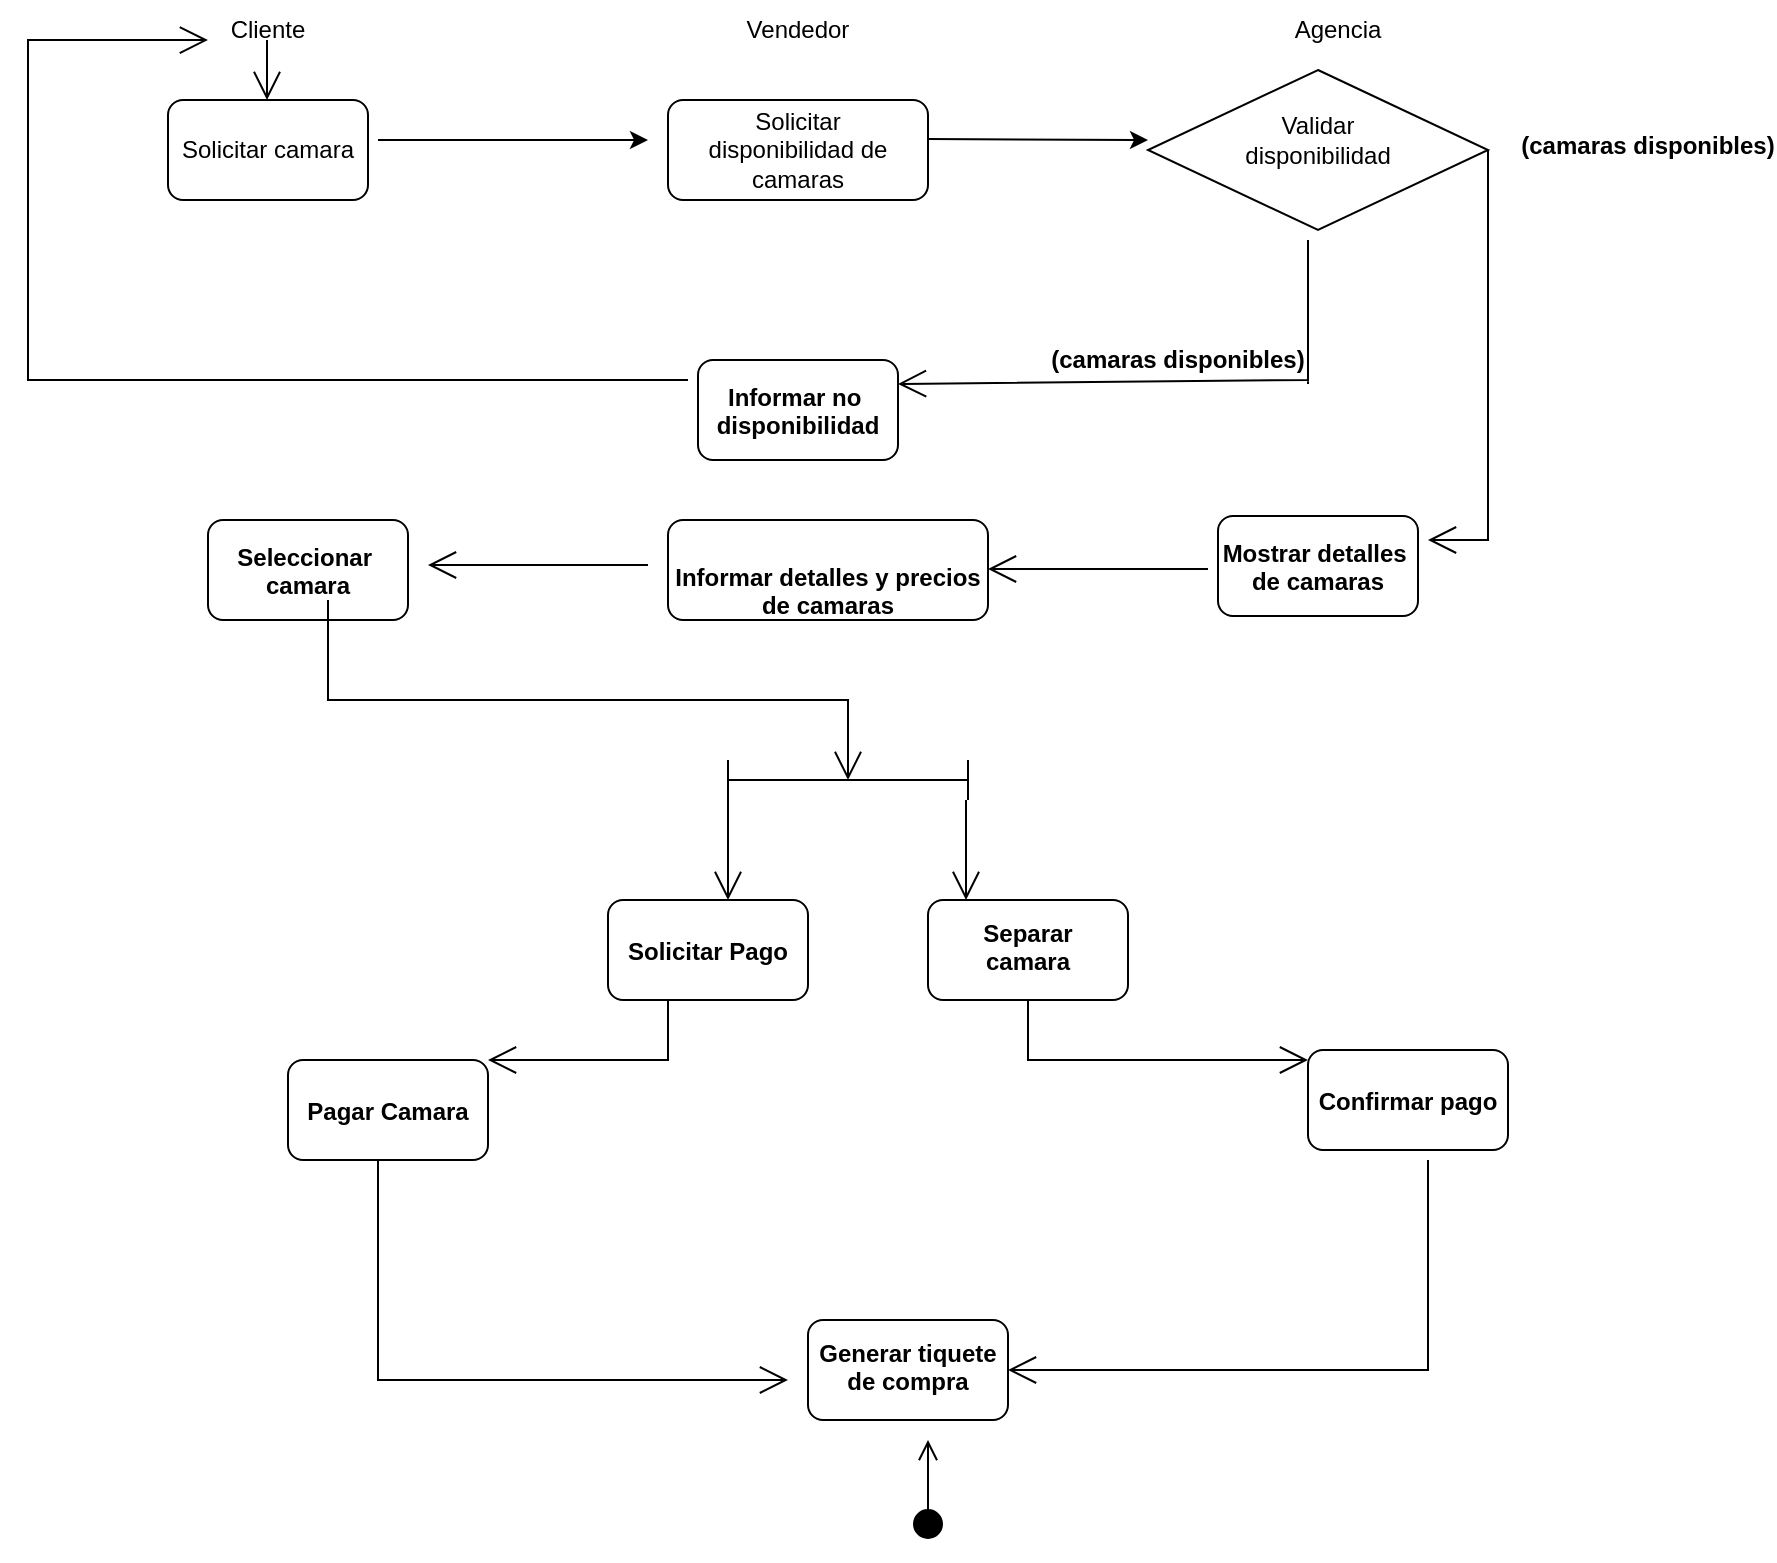 <mxfile version="20.0.1" type="device"><diagram id="LkX5FEb9FuLdIbAoy-IJ" name="Page-1"><mxGraphModel dx="1590" dy="421" grid="1" gridSize="10" guides="1" tooltips="1" connect="1" arrows="1" fold="1" page="1" pageScale="1" pageWidth="827" pageHeight="1169" math="0" shadow="0"><root><mxCell id="0"/><mxCell id="1" parent="0"/><mxCell id="Na-Y1HB_MQ1IS3nxqxlx-1" value="" style="rounded=1;whiteSpace=wrap;html=1;" vertex="1" parent="1"><mxGeometry x="40" y="60" width="100" height="50" as="geometry"/></mxCell><mxCell id="Na-Y1HB_MQ1IS3nxqxlx-2" value="Cliente" style="text;html=1;strokeColor=none;fillColor=none;align=center;verticalAlign=middle;whiteSpace=wrap;rounded=0;" vertex="1" parent="1"><mxGeometry x="35" y="10" width="110" height="30" as="geometry"/></mxCell><mxCell id="Na-Y1HB_MQ1IS3nxqxlx-3" value="Solicitar camara&lt;br&gt;" style="text;html=1;strokeColor=none;fillColor=none;align=center;verticalAlign=middle;whiteSpace=wrap;rounded=0;" vertex="1" parent="1"><mxGeometry x="40" y="70" width="100" height="30" as="geometry"/></mxCell><mxCell id="Na-Y1HB_MQ1IS3nxqxlx-4" value="" style="rounded=1;whiteSpace=wrap;html=1;" vertex="1" parent="1"><mxGeometry x="290" y="60" width="130" height="50" as="geometry"/></mxCell><mxCell id="Na-Y1HB_MQ1IS3nxqxlx-5" value="Solicitar disponibilidad de camaras&lt;br&gt;" style="text;html=1;strokeColor=none;fillColor=none;align=center;verticalAlign=middle;whiteSpace=wrap;rounded=0;" vertex="1" parent="1"><mxGeometry x="305" y="70" width="100" height="30" as="geometry"/></mxCell><mxCell id="Na-Y1HB_MQ1IS3nxqxlx-6" value="Vendedor" style="text;html=1;strokeColor=none;fillColor=none;align=center;verticalAlign=middle;whiteSpace=wrap;rounded=0;" vertex="1" parent="1"><mxGeometry x="300" y="10" width="110" height="30" as="geometry"/></mxCell><mxCell id="Na-Y1HB_MQ1IS3nxqxlx-7" value="" style="rhombus;whiteSpace=wrap;html=1;" vertex="1" parent="1"><mxGeometry x="530" y="45" width="170" height="80" as="geometry"/></mxCell><mxCell id="Na-Y1HB_MQ1IS3nxqxlx-8" value="Validar disponibilidad" style="text;html=1;strokeColor=none;fillColor=none;align=center;verticalAlign=middle;whiteSpace=wrap;rounded=0;" vertex="1" parent="1"><mxGeometry x="585" y="65" width="60" height="30" as="geometry"/></mxCell><mxCell id="Na-Y1HB_MQ1IS3nxqxlx-9" value="Agencia" style="text;html=1;strokeColor=none;fillColor=none;align=center;verticalAlign=middle;whiteSpace=wrap;rounded=0;" vertex="1" parent="1"><mxGeometry x="570" y="10" width="110" height="30" as="geometry"/></mxCell><mxCell id="Na-Y1HB_MQ1IS3nxqxlx-10" value="" style="endArrow=classic;html=1;rounded=0;" edge="1" parent="1"><mxGeometry width="50" height="50" relative="1" as="geometry"><mxPoint x="145" y="80" as="sourcePoint"/><mxPoint x="280" y="80" as="targetPoint"/></mxGeometry></mxCell><mxCell id="Na-Y1HB_MQ1IS3nxqxlx-11" value="" style="endArrow=classic;html=1;rounded=0;" edge="1" parent="1"><mxGeometry width="50" height="50" relative="1" as="geometry"><mxPoint x="420" y="79.5" as="sourcePoint"/><mxPoint x="530" y="80" as="targetPoint"/></mxGeometry></mxCell><mxCell id="Na-Y1HB_MQ1IS3nxqxlx-13" value="" style="endArrow=open;endFill=1;endSize=12;html=1;rounded=0;" edge="1" parent="1"><mxGeometry width="160" relative="1" as="geometry"><mxPoint x="89.5" y="30" as="sourcePoint"/><mxPoint x="89.5" y="60" as="targetPoint"/></mxGeometry></mxCell><mxCell id="Na-Y1HB_MQ1IS3nxqxlx-14" value="" style="rounded=1;whiteSpace=wrap;html=1;" vertex="1" parent="1"><mxGeometry x="305" y="190" width="100" height="50" as="geometry"/></mxCell><mxCell id="Na-Y1HB_MQ1IS3nxqxlx-15" value="Informar no &#10;disponibilidad" style="text;align=center;fontStyle=1;verticalAlign=middle;spacingLeft=3;spacingRight=3;strokeColor=none;rotatable=0;points=[[0,0.5],[1,0.5]];portConstraint=eastwest;" vertex="1" parent="1"><mxGeometry x="315" y="202" width="80" height="26" as="geometry"/></mxCell><mxCell id="Na-Y1HB_MQ1IS3nxqxlx-16" value="" style="rounded=1;whiteSpace=wrap;html=1;" vertex="1" parent="1"><mxGeometry x="60" y="270" width="100" height="50" as="geometry"/></mxCell><mxCell id="Na-Y1HB_MQ1IS3nxqxlx-17" value="Seleccionar &#10;camara" style="text;align=center;fontStyle=1;verticalAlign=middle;spacingLeft=3;spacingRight=3;strokeColor=none;rotatable=0;points=[[0,0.5],[1,0.5]];portConstraint=eastwest;" vertex="1" parent="1"><mxGeometry x="70" y="282" width="80" height="26" as="geometry"/></mxCell><mxCell id="Na-Y1HB_MQ1IS3nxqxlx-18" value="" style="rounded=1;whiteSpace=wrap;html=1;" vertex="1" parent="1"><mxGeometry x="290" y="270" width="160" height="50" as="geometry"/></mxCell><mxCell id="Na-Y1HB_MQ1IS3nxqxlx-19" value="Informar detalles y precios&#10;de camaras" style="text;align=center;fontStyle=1;verticalAlign=middle;spacingLeft=3;spacingRight=3;strokeColor=none;rotatable=0;points=[[0,0.5],[1,0.5]];portConstraint=eastwest;" vertex="1" parent="1"><mxGeometry x="330" y="292" width="80" height="26" as="geometry"/></mxCell><mxCell id="Na-Y1HB_MQ1IS3nxqxlx-20" value="" style="rounded=1;whiteSpace=wrap;html=1;" vertex="1" parent="1"><mxGeometry x="565" y="268" width="100" height="50" as="geometry"/></mxCell><mxCell id="Na-Y1HB_MQ1IS3nxqxlx-21" value="Mostrar detalles &#10;de camaras" style="text;align=center;fontStyle=1;verticalAlign=middle;spacingLeft=3;spacingRight=3;strokeColor=none;rotatable=0;points=[[0,0.5],[1,0.5]];portConstraint=eastwest;" vertex="1" parent="1"><mxGeometry x="575" y="280" width="80" height="26" as="geometry"/></mxCell><mxCell id="Na-Y1HB_MQ1IS3nxqxlx-22" value="" style="endArrow=open;endFill=1;endSize=12;html=1;rounded=0;entryX=0.227;entryY=0.667;entryDx=0;entryDy=0;entryPerimeter=0;" edge="1" parent="1" target="Na-Y1HB_MQ1IS3nxqxlx-2"><mxGeometry width="160" relative="1" as="geometry"><mxPoint x="300" y="200" as="sourcePoint"/><mxPoint x="50" y="25" as="targetPoint"/><Array as="points"><mxPoint x="150" y="200"/><mxPoint x="300" y="200"/><mxPoint x="-30" y="200"/><mxPoint x="-30" y="30"/></Array></mxGeometry></mxCell><mxCell id="Na-Y1HB_MQ1IS3nxqxlx-23" value="" style="endArrow=open;endFill=1;endSize=12;html=1;rounded=0;" edge="1" parent="1"><mxGeometry width="160" relative="1" as="geometry"><mxPoint x="610" y="202" as="sourcePoint"/><mxPoint x="405" y="202" as="targetPoint"/><Array as="points"><mxPoint x="610" y="130"/><mxPoint x="610" y="200"/></Array></mxGeometry></mxCell><mxCell id="Na-Y1HB_MQ1IS3nxqxlx-24" value="" style="endArrow=open;endFill=1;endSize=12;html=1;rounded=0;" edge="1" parent="1"><mxGeometry width="160" relative="1" as="geometry"><mxPoint x="280" y="292.5" as="sourcePoint"/><mxPoint x="170" y="292.5" as="targetPoint"/></mxGeometry></mxCell><mxCell id="Na-Y1HB_MQ1IS3nxqxlx-25" value="" style="endArrow=open;endFill=1;endSize=12;html=1;rounded=0;" edge="1" parent="1"><mxGeometry width="160" relative="1" as="geometry"><mxPoint x="560" y="294.5" as="sourcePoint"/><mxPoint x="450" y="294.5" as="targetPoint"/></mxGeometry></mxCell><mxCell id="Na-Y1HB_MQ1IS3nxqxlx-26" value="(camaras disponibles)" style="text;align=center;fontStyle=1;verticalAlign=middle;spacingLeft=3;spacingRight=3;strokeColor=none;rotatable=0;points=[[0,0.5],[1,0.5]];portConstraint=eastwest;" vertex="1" parent="1"><mxGeometry x="505" y="176" width="80" height="26" as="geometry"/></mxCell><mxCell id="Na-Y1HB_MQ1IS3nxqxlx-27" value="(camaras disponibles)" style="text;align=center;fontStyle=1;verticalAlign=middle;spacingLeft=3;spacingRight=3;strokeColor=none;rotatable=0;points=[[0,0.5],[1,0.5]];portConstraint=eastwest;" vertex="1" parent="1"><mxGeometry x="740" y="69" width="80" height="26" as="geometry"/></mxCell><mxCell id="Na-Y1HB_MQ1IS3nxqxlx-28" value="" style="endArrow=open;endFill=1;endSize=12;html=1;rounded=0;exitX=1;exitY=0.5;exitDx=0;exitDy=0;" edge="1" parent="1" source="Na-Y1HB_MQ1IS3nxqxlx-7"><mxGeometry width="160" relative="1" as="geometry"><mxPoint x="640" y="188.5" as="sourcePoint"/><mxPoint x="670" y="280" as="targetPoint"/><Array as="points"><mxPoint x="700" y="280"/></Array></mxGeometry></mxCell><mxCell id="Na-Y1HB_MQ1IS3nxqxlx-29" value="" style="rounded=1;whiteSpace=wrap;html=1;" vertex="1" parent="1"><mxGeometry x="260" y="460" width="100" height="50" as="geometry"/></mxCell><mxCell id="Na-Y1HB_MQ1IS3nxqxlx-30" value="" style="rounded=1;whiteSpace=wrap;html=1;" vertex="1" parent="1"><mxGeometry x="420" y="460" width="100" height="50" as="geometry"/></mxCell><mxCell id="Na-Y1HB_MQ1IS3nxqxlx-31" value="Solicitar Pago" style="text;align=center;fontStyle=1;verticalAlign=middle;spacingLeft=3;spacingRight=3;strokeColor=none;rotatable=0;points=[[0,0.5],[1,0.5]];portConstraint=eastwest;" vertex="1" parent="1"><mxGeometry x="270" y="472" width="80" height="26" as="geometry"/></mxCell><mxCell id="Na-Y1HB_MQ1IS3nxqxlx-33" value="Separar&#10;camara" style="text;align=center;fontStyle=1;verticalAlign=middle;spacingLeft=3;spacingRight=3;strokeColor=none;rotatable=0;points=[[0,0.5],[1,0.5]];portConstraint=eastwest;" vertex="1" parent="1"><mxGeometry x="430" y="470" width="80" height="26" as="geometry"/></mxCell><mxCell id="Na-Y1HB_MQ1IS3nxqxlx-34" value="" style="rounded=1;whiteSpace=wrap;html=1;" vertex="1" parent="1"><mxGeometry x="100" y="540" width="100" height="50" as="geometry"/></mxCell><mxCell id="Na-Y1HB_MQ1IS3nxqxlx-35" value="Pagar Camara" style="text;align=center;fontStyle=1;verticalAlign=middle;spacingLeft=3;spacingRight=3;strokeColor=none;rotatable=0;points=[[0,0.5],[1,0.5]];portConstraint=eastwest;" vertex="1" parent="1"><mxGeometry x="110" y="552" width="80" height="26" as="geometry"/></mxCell><mxCell id="Na-Y1HB_MQ1IS3nxqxlx-36" value="" style="rounded=1;whiteSpace=wrap;html=1;" vertex="1" parent="1"><mxGeometry x="610" y="535" width="100" height="50" as="geometry"/></mxCell><mxCell id="Na-Y1HB_MQ1IS3nxqxlx-37" value="Confirmar pago" style="text;align=center;fontStyle=1;verticalAlign=middle;spacingLeft=3;spacingRight=3;strokeColor=none;rotatable=0;points=[[0,0.5],[1,0.5]];portConstraint=eastwest;" vertex="1" parent="1"><mxGeometry x="620" y="547" width="80" height="26" as="geometry"/></mxCell><mxCell id="Na-Y1HB_MQ1IS3nxqxlx-38" value="" style="rounded=1;whiteSpace=wrap;html=1;" vertex="1" parent="1"><mxGeometry x="360" y="670" width="100" height="50" as="geometry"/></mxCell><mxCell id="Na-Y1HB_MQ1IS3nxqxlx-39" value="Generar tiquete&#10;de compra" style="text;align=center;fontStyle=1;verticalAlign=middle;spacingLeft=3;spacingRight=3;strokeColor=none;rotatable=0;points=[[0,0.5],[1,0.5]];portConstraint=eastwest;" vertex="1" parent="1"><mxGeometry x="370" y="680" width="80" height="26" as="geometry"/></mxCell><mxCell id="Na-Y1HB_MQ1IS3nxqxlx-42" value="" style="shape=crossbar;whiteSpace=wrap;html=1;rounded=1;" vertex="1" parent="1"><mxGeometry x="320" y="390" width="120" height="20" as="geometry"/></mxCell><mxCell id="Na-Y1HB_MQ1IS3nxqxlx-45" value="" style="endArrow=open;endFill=1;endSize=12;html=1;rounded=0;" edge="1" parent="1"><mxGeometry width="160" relative="1" as="geometry"><mxPoint x="120" y="310" as="sourcePoint"/><mxPoint x="380" y="400" as="targetPoint"/><Array as="points"><mxPoint x="120" y="310"/><mxPoint x="120" y="360"/><mxPoint x="380" y="360"/></Array></mxGeometry></mxCell><mxCell id="Na-Y1HB_MQ1IS3nxqxlx-46" value="" style="endArrow=open;endFill=1;endSize=12;html=1;rounded=0;" edge="1" parent="1"><mxGeometry width="160" relative="1" as="geometry"><mxPoint x="320" y="410" as="sourcePoint"/><mxPoint x="320" y="460" as="targetPoint"/></mxGeometry></mxCell><mxCell id="Na-Y1HB_MQ1IS3nxqxlx-47" value="" style="endArrow=open;endFill=1;endSize=12;html=1;rounded=0;" edge="1" parent="1"><mxGeometry width="160" relative="1" as="geometry"><mxPoint x="439" y="410" as="sourcePoint"/><mxPoint x="439" y="460" as="targetPoint"/></mxGeometry></mxCell><mxCell id="Na-Y1HB_MQ1IS3nxqxlx-48" value="" style="endArrow=open;endFill=1;endSize=12;html=1;rounded=0;entryX=1;entryY=0;entryDx=0;entryDy=0;" edge="1" parent="1" target="Na-Y1HB_MQ1IS3nxqxlx-34"><mxGeometry width="160" relative="1" as="geometry"><mxPoint x="290" y="510" as="sourcePoint"/><mxPoint x="440" y="535" as="targetPoint"/><Array as="points"><mxPoint x="290" y="510"/><mxPoint x="290" y="540"/></Array></mxGeometry></mxCell><mxCell id="Na-Y1HB_MQ1IS3nxqxlx-49" value="" style="endArrow=open;endFill=1;endSize=12;html=1;rounded=0;" edge="1" parent="1"><mxGeometry width="160" relative="1" as="geometry"><mxPoint x="470" y="510" as="sourcePoint"/><mxPoint x="610" y="540" as="targetPoint"/><Array as="points"><mxPoint x="470" y="510"/><mxPoint x="470" y="540"/></Array></mxGeometry></mxCell><mxCell id="Na-Y1HB_MQ1IS3nxqxlx-50" value="" style="endArrow=open;endFill=1;endSize=12;html=1;rounded=0;" edge="1" parent="1"><mxGeometry width="160" relative="1" as="geometry"><mxPoint x="145" y="670" as="sourcePoint"/><mxPoint x="350" y="700" as="targetPoint"/><Array as="points"><mxPoint x="145" y="590"/><mxPoint x="145" y="670"/><mxPoint x="145" y="700"/></Array></mxGeometry></mxCell><mxCell id="Na-Y1HB_MQ1IS3nxqxlx-51" value="" style="endArrow=open;endFill=1;endSize=12;html=1;rounded=0;entryX=1;entryY=0.5;entryDx=0;entryDy=0;" edge="1" parent="1" target="Na-Y1HB_MQ1IS3nxqxlx-38"><mxGeometry width="160" relative="1" as="geometry"><mxPoint x="670" y="590" as="sourcePoint"/><mxPoint x="575" y="690" as="targetPoint"/><Array as="points"><mxPoint x="670" y="590"/><mxPoint x="670" y="695"/></Array></mxGeometry></mxCell><mxCell id="Na-Y1HB_MQ1IS3nxqxlx-52" value="" style="html=1;verticalAlign=bottom;startArrow=circle;startFill=1;endArrow=open;startSize=6;endSize=8;rounded=0;" edge="1" parent="1"><mxGeometry width="80" relative="1" as="geometry"><mxPoint x="420" y="780" as="sourcePoint"/><mxPoint x="420" y="730" as="targetPoint"/></mxGeometry></mxCell></root></mxGraphModel></diagram></mxfile>